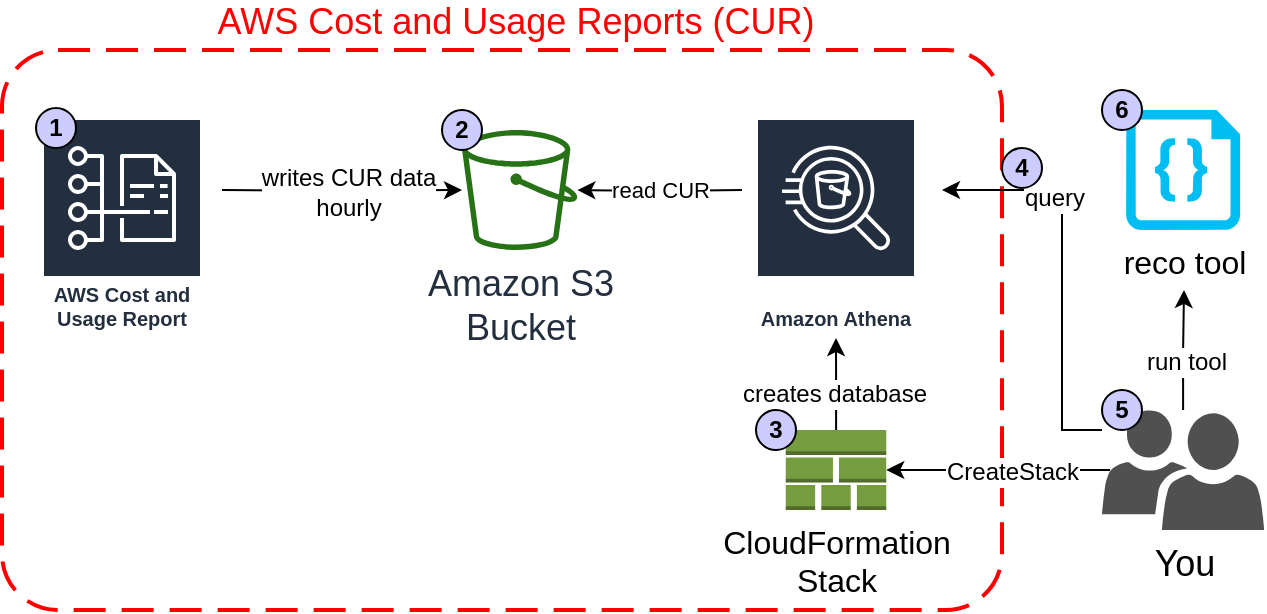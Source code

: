<mxfile version="12.4.8" type="device" pages="2"><diagram id="pw3p5uI4EUM2yqh7xzue" name="Page-1"><mxGraphModel dx="1298" dy="698" grid="1" gridSize="10" guides="1" tooltips="1" connect="1" arrows="1" fold="1" page="1" pageScale="1" pageWidth="850" pageHeight="1100" math="0" shadow="0"><root><mxCell id="0"/><mxCell id="1" parent="0"/><mxCell id="T0zPnMo4vb4tcxaI3eKD-26" value="" style="rounded=1;arcSize=10;dashed=1;strokeColor=#ff0000;fillColor=none;gradientColor=none;dashPattern=8 4;strokeWidth=2;" vertex="1" parent="1"><mxGeometry x="50" y="210" width="500" height="280" as="geometry"/></mxCell><mxCell id="T0zPnMo4vb4tcxaI3eKD-9" value="" style="edgeStyle=orthogonalEdgeStyle;rounded=0;orthogonalLoop=1;jettySize=auto;html=1;" edge="1" parent="1" target="T0zPnMo4vb4tcxaI3eKD-2"><mxGeometry relative="1" as="geometry"><mxPoint x="160" y="280" as="sourcePoint"/><mxPoint x="290" y="280" as="targetPoint"/></mxGeometry></mxCell><mxCell id="T0zPnMo4vb4tcxaI3eKD-22" value="writes CUR data&lt;br&gt;hourly" style="text;html=1;align=center;verticalAlign=middle;resizable=0;points=[];labelBackgroundColor=#ffffff;" vertex="1" connectable="0" parent="T0zPnMo4vb4tcxaI3eKD-9"><mxGeometry y="-4" relative="1" as="geometry"><mxPoint x="-2" as="offset"/></mxGeometry></mxCell><mxCell id="T0zPnMo4vb4tcxaI3eKD-1" value="AWS Cost and Usage Report" style="outlineConnect=0;fontColor=#232F3E;gradientColor=none;strokeColor=#ffffff;fillColor=#232F3E;dashed=0;verticalLabelPosition=middle;verticalAlign=bottom;align=center;html=1;whiteSpace=wrap;fontSize=10;fontStyle=1;spacing=3;shape=mxgraph.aws4.productIcon;prIcon=mxgraph.aws4.cost_and_usage_report;" vertex="1" parent="1"><mxGeometry x="70" y="244" width="80" height="110" as="geometry"/></mxCell><mxCell id="T0zPnMo4vb4tcxaI3eKD-2" value="&lt;font style=&quot;font-size: 18px&quot;&gt;Amazon S3&lt;br&gt;Bucket&lt;/font&gt;" style="outlineConnect=0;fontColor=#232F3E;gradientColor=none;fillColor=#277116;strokeColor=none;dashed=0;verticalLabelPosition=bottom;verticalAlign=top;align=center;html=1;fontSize=12;fontStyle=0;aspect=fixed;pointerEvents=1;shape=mxgraph.aws4.bucket;" vertex="1" parent="1"><mxGeometry x="280" y="250" width="57.69" height="60" as="geometry"/></mxCell><mxCell id="T0zPnMo4vb4tcxaI3eKD-20" style="edgeStyle=orthogonalEdgeStyle;rounded=0;orthogonalLoop=1;jettySize=auto;html=1;" edge="1" parent="1" source="T0zPnMo4vb4tcxaI3eKD-3" target="T0zPnMo4vb4tcxaI3eKD-4"><mxGeometry relative="1" as="geometry"/></mxCell><mxCell id="T0zPnMo4vb4tcxaI3eKD-21" value="creates database" style="text;html=1;align=center;verticalAlign=middle;resizable=0;points=[];labelBackgroundColor=#ffffff;" vertex="1" connectable="0" parent="T0zPnMo4vb4tcxaI3eKD-20"><mxGeometry x="-0.225" y="1" relative="1" as="geometry"><mxPoint as="offset"/></mxGeometry></mxCell><mxCell id="T0zPnMo4vb4tcxaI3eKD-3" value="&lt;font size=&quot;3&quot;&gt;CloudFormation&lt;br&gt;Stack&lt;/font&gt;" style="outlineConnect=0;dashed=0;verticalLabelPosition=bottom;verticalAlign=top;align=center;html=1;shape=mxgraph.aws3.stack_aws_cloudformation;fillColor=#759C3E;gradientColor=none;" vertex="1" parent="1"><mxGeometry x="441.87" y="400" width="50.26" height="40" as="geometry"/></mxCell><mxCell id="T0zPnMo4vb4tcxaI3eKD-10" value="read CUR" style="edgeStyle=orthogonalEdgeStyle;rounded=0;orthogonalLoop=1;jettySize=auto;html=1;" edge="1" parent="1" target="T0zPnMo4vb4tcxaI3eKD-2"><mxGeometry relative="1" as="geometry"><mxPoint x="420" y="280" as="sourcePoint"/></mxGeometry></mxCell><mxCell id="T0zPnMo4vb4tcxaI3eKD-4" value="Amazon Athena" style="outlineConnect=0;fontColor=#232F3E;gradientColor=none;strokeColor=#ffffff;fillColor=#232F3E;dashed=0;verticalLabelPosition=middle;verticalAlign=bottom;align=center;html=1;whiteSpace=wrap;fontSize=10;fontStyle=1;spacing=3;shape=mxgraph.aws4.productIcon;prIcon=mxgraph.aws4.athena;" vertex="1" parent="1"><mxGeometry x="427" y="244" width="80" height="110" as="geometry"/></mxCell><mxCell id="T0zPnMo4vb4tcxaI3eKD-12" value="" style="edgeStyle=orthogonalEdgeStyle;rounded=0;orthogonalLoop=1;jettySize=auto;html=1;" edge="1" parent="1" source="T0zPnMo4vb4tcxaI3eKD-5"><mxGeometry relative="1" as="geometry"><mxPoint x="641" y="330" as="targetPoint"/></mxGeometry></mxCell><mxCell id="T0zPnMo4vb4tcxaI3eKD-24" value="run tool" style="text;html=1;align=center;verticalAlign=middle;resizable=0;points=[];labelBackgroundColor=#ffffff;" vertex="1" connectable="0" parent="T0zPnMo4vb4tcxaI3eKD-12"><mxGeometry y="-4" relative="1" as="geometry"><mxPoint x="-4" y="5" as="offset"/></mxGeometry></mxCell><mxCell id="T0zPnMo4vb4tcxaI3eKD-14" value="" style="edgeStyle=orthogonalEdgeStyle;rounded=0;orthogonalLoop=1;jettySize=auto;html=1;entryX=1;entryY=0.5;entryDx=0;entryDy=0;entryPerimeter=0;exitX=0.05;exitY=0.5;exitDx=0;exitDy=0;exitPerimeter=0;" edge="1" parent="1" source="T0zPnMo4vb4tcxaI3eKD-5" target="T0zPnMo4vb4tcxaI3eKD-3"><mxGeometry relative="1" as="geometry"><mxPoint x="621" y="340" as="sourcePoint"/><mxPoint x="382.43" y="145" as="targetPoint"/></mxGeometry></mxCell><mxCell id="T0zPnMo4vb4tcxaI3eKD-23" value="CreateStack" style="text;html=1;align=center;verticalAlign=middle;resizable=0;points=[];labelBackgroundColor=#ffffff;" vertex="1" connectable="0" parent="T0zPnMo4vb4tcxaI3eKD-14"><mxGeometry x="-0.117" relative="1" as="geometry"><mxPoint y="1" as="offset"/></mxGeometry></mxCell><mxCell id="T0zPnMo4vb4tcxaI3eKD-28" style="edgeStyle=orthogonalEdgeStyle;rounded=0;orthogonalLoop=1;jettySize=auto;html=1;" edge="1" parent="1" source="T0zPnMo4vb4tcxaI3eKD-5"><mxGeometry relative="1" as="geometry"><mxPoint x="520" y="280" as="targetPoint"/><Array as="points"><mxPoint x="580" y="400"/><mxPoint x="580" y="280"/></Array></mxGeometry></mxCell><mxCell id="T0zPnMo4vb4tcxaI3eKD-29" value="query" style="text;html=1;align=center;verticalAlign=middle;resizable=0;points=[];labelBackgroundColor=#ffffff;" vertex="1" connectable="0" parent="T0zPnMo4vb4tcxaI3eKD-28"><mxGeometry x="0.44" y="4" relative="1" as="geometry"><mxPoint as="offset"/></mxGeometry></mxCell><mxCell id="T0zPnMo4vb4tcxaI3eKD-5" value="&lt;font style=&quot;font-size: 18px&quot;&gt;You&lt;/font&gt;" style="pointerEvents=1;shadow=0;dashed=0;html=1;strokeColor=none;labelPosition=center;verticalLabelPosition=bottom;verticalAlign=top;align=center;fillColor=#505050;shape=mxgraph.mscae.intune.user_group" vertex="1" parent="1"><mxGeometry x="600" y="390" width="81.08" height="60" as="geometry"/></mxCell><mxCell id="T0zPnMo4vb4tcxaI3eKD-7" value="&lt;font size=&quot;3&quot;&gt;reco tool&lt;/font&gt;" style="verticalLabelPosition=bottom;html=1;verticalAlign=top;align=center;strokeColor=none;fillColor=#00BEF2;shape=mxgraph.azure.code_file;pointerEvents=1;" vertex="1" parent="1"><mxGeometry x="612.04" y="240" width="57" height="60" as="geometry"/></mxCell><mxCell id="T0zPnMo4vb4tcxaI3eKD-30" value="&lt;font style=&quot;font-size: 18px&quot; color=&quot;#ff0000&quot;&gt;AWS Cost and Usage Reports (CUR)&amp;nbsp;&lt;/font&gt;" style="text;html=1;align=center;verticalAlign=middle;resizable=0;points=[];autosize=1;" vertex="1" parent="1"><mxGeometry x="148.85" y="186" width="320" height="20" as="geometry"/></mxCell><mxCell id="Xz2qNR4q7q6Y2VyBQrni-1" value="Numbered Buttons" parent="0"/><mxCell id="Xz2qNR4q7q6Y2VyBQrni-2" value="&lt;b&gt;1&lt;/b&gt;" style="ellipse;whiteSpace=wrap;html=1;aspect=fixed;fillColor=#ccccff;" vertex="1" parent="Xz2qNR4q7q6Y2VyBQrni-1"><mxGeometry x="67" y="239" width="20" height="20" as="geometry"/></mxCell><mxCell id="Xz2qNR4q7q6Y2VyBQrni-3" value="&lt;b&gt;2&lt;/b&gt;" style="ellipse;whiteSpace=wrap;html=1;aspect=fixed;fillColor=#ccccff;" vertex="1" parent="Xz2qNR4q7q6Y2VyBQrni-1"><mxGeometry x="270" y="240" width="20" height="20" as="geometry"/></mxCell><mxCell id="Xz2qNR4q7q6Y2VyBQrni-4" value="&lt;b&gt;3&lt;/b&gt;" style="ellipse;whiteSpace=wrap;html=1;aspect=fixed;fillColor=#ccccff;" vertex="1" parent="Xz2qNR4q7q6Y2VyBQrni-1"><mxGeometry x="427" y="390" width="20" height="20" as="geometry"/></mxCell><mxCell id="Xz2qNR4q7q6Y2VyBQrni-5" value="&lt;b&gt;4&lt;/b&gt;" style="ellipse;whiteSpace=wrap;html=1;aspect=fixed;fillColor=#ccccff;" vertex="1" parent="Xz2qNR4q7q6Y2VyBQrni-1"><mxGeometry x="550" y="259" width="20" height="20" as="geometry"/></mxCell><mxCell id="Xz2qNR4q7q6Y2VyBQrni-6" value="&lt;b&gt;5&lt;/b&gt;" style="ellipse;whiteSpace=wrap;html=1;aspect=fixed;fillColor=#ccccff;" vertex="1" parent="Xz2qNR4q7q6Y2VyBQrni-1"><mxGeometry x="600" y="380" width="20" height="20" as="geometry"/></mxCell><mxCell id="Xz2qNR4q7q6Y2VyBQrni-7" value="&lt;b&gt;6&lt;br&gt;&lt;/b&gt;" style="ellipse;whiteSpace=wrap;html=1;aspect=fixed;fillColor=#ccccff;" vertex="1" parent="Xz2qNR4q7q6Y2VyBQrni-1"><mxGeometry x="600" y="230" width="20" height="20" as="geometry"/></mxCell></root></mxGraphModel></diagram><diagram id="xzz9-xx7OBVGJ7PWYHkO" name="Page-2"><mxGraphModel dx="1538" dy="755" grid="1" gridSize="10" guides="1" tooltips="1" connect="1" arrows="1" fold="1" page="1" pageScale="1" pageWidth="850" pageHeight="1100" math="0" shadow="0"><root><mxCell id="HJ50lTEpsmh30TN0nKu9-0"/><mxCell id="HJ50lTEpsmh30TN0nKu9-1" parent="HJ50lTEpsmh30TN0nKu9-0"/></root></mxGraphModel></diagram></mxfile>